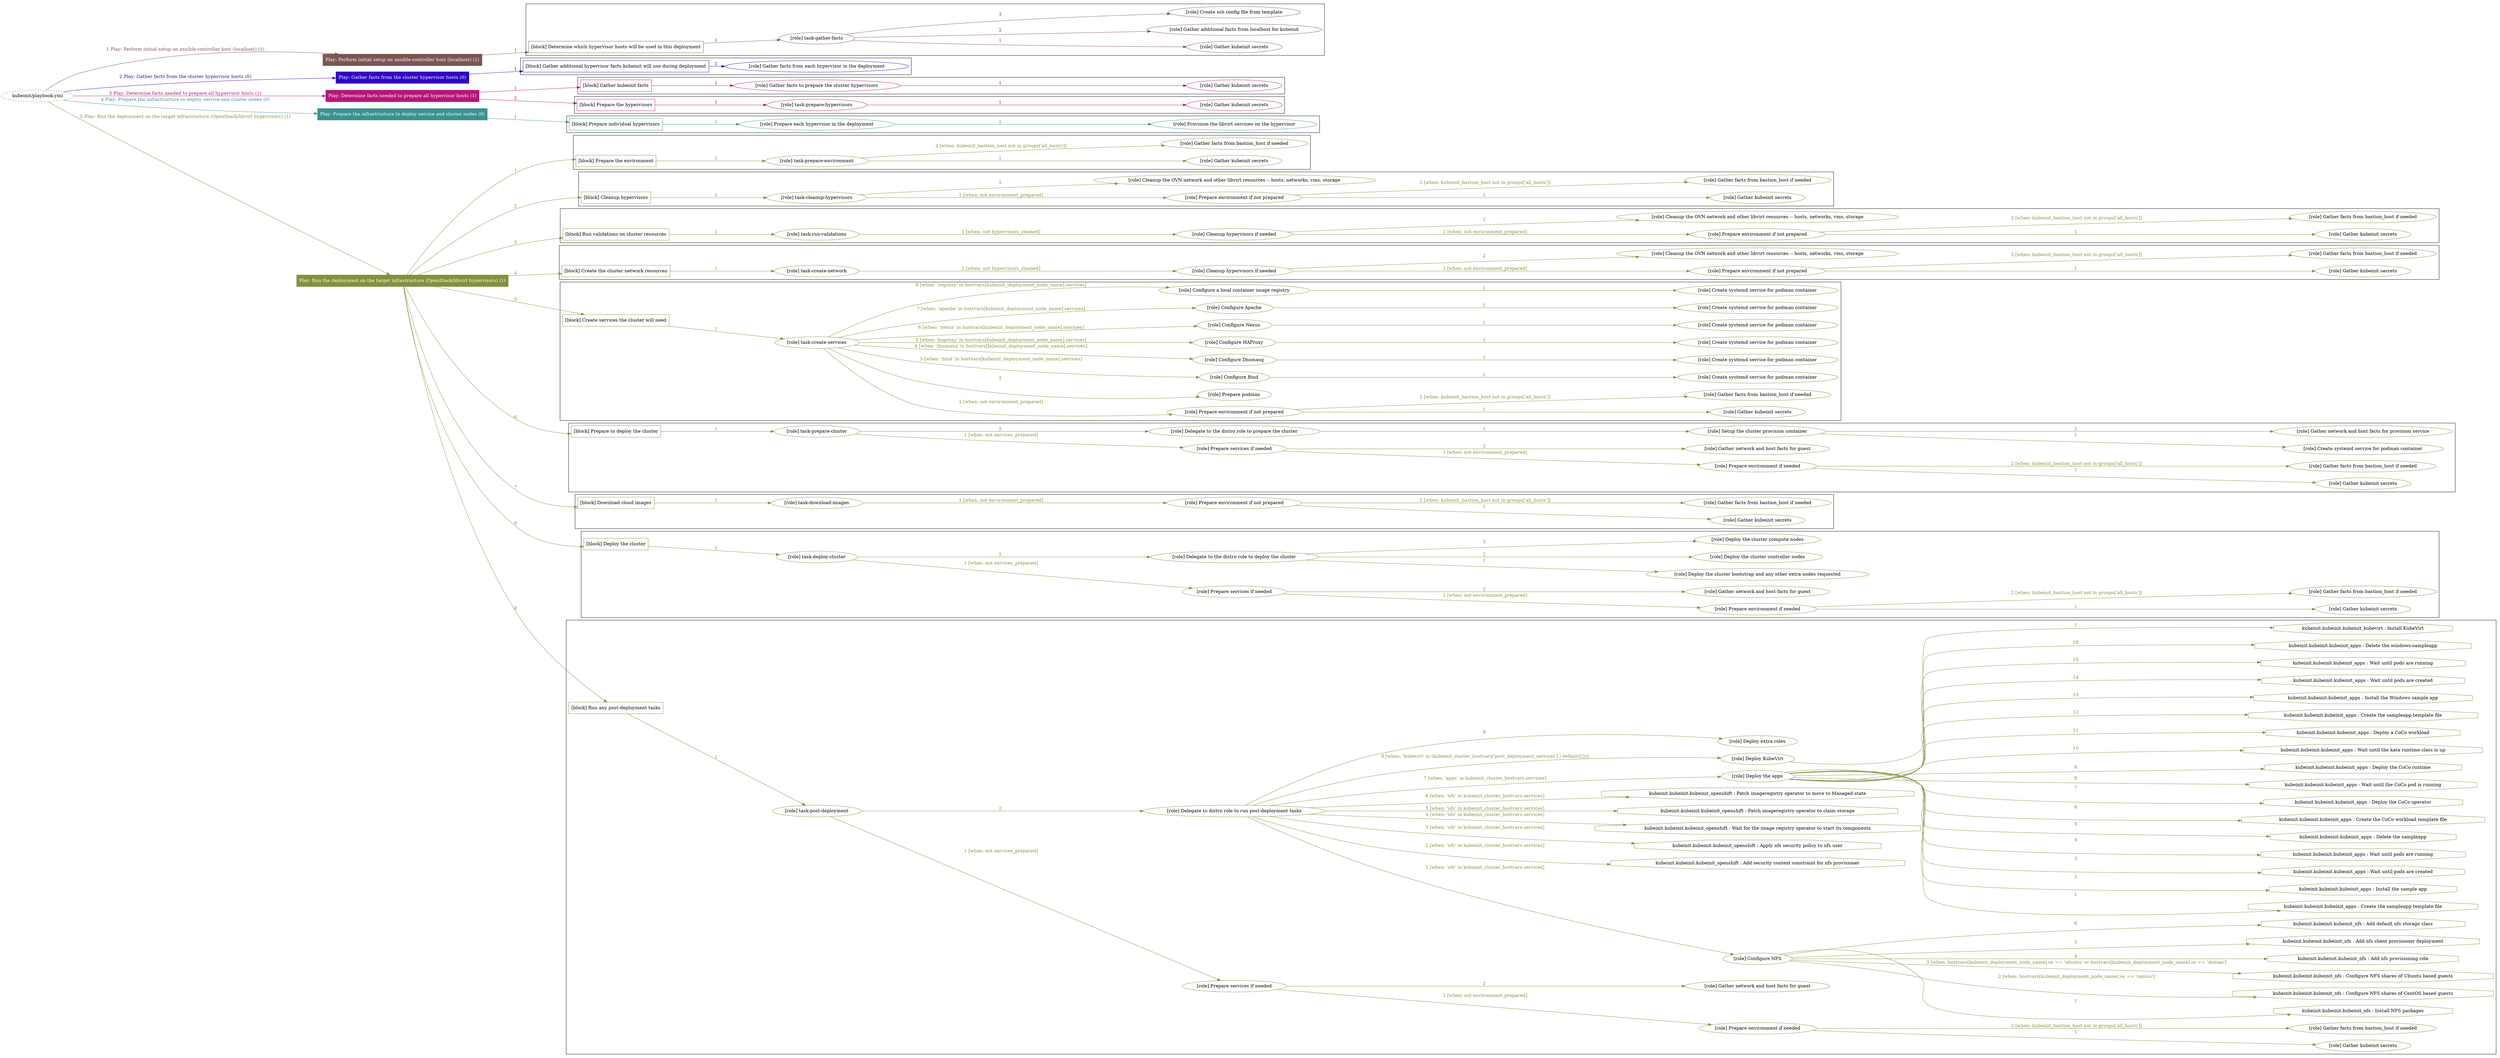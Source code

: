 digraph {
	graph [concentrate=true ordering=in rankdir=LR ratio=fill]
	edge [esep=5 sep=10]
	"kubeinit/playbook.yml" [URL="/home/runner/work/kubeinit/kubeinit/kubeinit/playbook.yml" id=playbook_ec4eb203 style=dotted]
	"kubeinit/playbook.yml" -> play_1bc6394c [label="1 Play: Perform initial setup on ansible-controller host (localhost) (1)" color="#7b5651" fontcolor="#7b5651" id=edge_play_1bc6394c labeltooltip="1 Play: Perform initial setup on ansible-controller host (localhost) (1)" tooltip="1 Play: Perform initial setup on ansible-controller host (localhost) (1)"]
	subgraph "Play: Perform initial setup on ansible-controller host (localhost) (1)" {
		play_1bc6394c [label="Play: Perform initial setup on ansible-controller host (localhost) (1)" URL="/home/runner/work/kubeinit/kubeinit/kubeinit/playbook.yml" color="#7b5651" fontcolor="#ffffff" id=play_1bc6394c shape=box style=filled tooltip=localhost]
		play_1bc6394c -> block_52006116 [label=1 color="#7b5651" fontcolor="#7b5651" id=edge_block_52006116 labeltooltip=1 tooltip=1]
		subgraph cluster_block_52006116 {
			block_52006116 [label="[block] Determine which hypervisor hosts will be used in this deployment" URL="/home/runner/work/kubeinit/kubeinit/kubeinit/playbook.yml" color="#7b5651" id=block_52006116 labeltooltip="Determine which hypervisor hosts will be used in this deployment" shape=box tooltip="Determine which hypervisor hosts will be used in this deployment"]
			block_52006116 -> role_e47ecc36 [label="1 " color="#7b5651" fontcolor="#7b5651" id=edge_role_e47ecc36 labeltooltip="1 " tooltip="1 "]
			subgraph "task-gather-facts" {
				role_e47ecc36 [label="[role] task-gather-facts" URL="/home/runner/work/kubeinit/kubeinit/kubeinit/playbook.yml" color="#7b5651" id=role_e47ecc36 tooltip="task-gather-facts"]
				role_e47ecc36 -> role_618aca6c [label="1 " color="#7b5651" fontcolor="#7b5651" id=edge_role_618aca6c labeltooltip="1 " tooltip="1 "]
				subgraph "Gather kubeinit secrets" {
					role_618aca6c [label="[role] Gather kubeinit secrets" URL="/home/runner/.ansible/collections/ansible_collections/kubeinit/kubeinit/roles/kubeinit_prepare/tasks/build_hypervisors_group.yml" color="#7b5651" id=role_618aca6c tooltip="Gather kubeinit secrets"]
				}
				role_e47ecc36 -> role_611fb1e9 [label="2 " color="#7b5651" fontcolor="#7b5651" id=edge_role_611fb1e9 labeltooltip="2 " tooltip="2 "]
				subgraph "Gather additional facts from localhost for kubeinit" {
					role_611fb1e9 [label="[role] Gather additional facts from localhost for kubeinit" URL="/home/runner/.ansible/collections/ansible_collections/kubeinit/kubeinit/roles/kubeinit_prepare/tasks/build_hypervisors_group.yml" color="#7b5651" id=role_611fb1e9 tooltip="Gather additional facts from localhost for kubeinit"]
				}
				role_e47ecc36 -> role_02fbbf5a [label="3 " color="#7b5651" fontcolor="#7b5651" id=edge_role_02fbbf5a labeltooltip="3 " tooltip="3 "]
				subgraph "Create ssh config file from template" {
					role_02fbbf5a [label="[role] Create ssh config file from template" URL="/home/runner/.ansible/collections/ansible_collections/kubeinit/kubeinit/roles/kubeinit_prepare/tasks/build_hypervisors_group.yml" color="#7b5651" id=role_02fbbf5a tooltip="Create ssh config file from template"]
				}
			}
		}
	}
	"kubeinit/playbook.yml" -> play_5ebb6fff [label="2 Play: Gather facts from the cluster hypervisor hosts (0)" color="#2f06c6" fontcolor="#2f06c6" id=edge_play_5ebb6fff labeltooltip="2 Play: Gather facts from the cluster hypervisor hosts (0)" tooltip="2 Play: Gather facts from the cluster hypervisor hosts (0)"]
	subgraph "Play: Gather facts from the cluster hypervisor hosts (0)" {
		play_5ebb6fff [label="Play: Gather facts from the cluster hypervisor hosts (0)" URL="/home/runner/work/kubeinit/kubeinit/kubeinit/playbook.yml" color="#2f06c6" fontcolor="#ffffff" id=play_5ebb6fff shape=box style=filled tooltip="Play: Gather facts from the cluster hypervisor hosts (0)"]
		play_5ebb6fff -> block_c50cd1d3 [label=1 color="#2f06c6" fontcolor="#2f06c6" id=edge_block_c50cd1d3 labeltooltip=1 tooltip=1]
		subgraph cluster_block_c50cd1d3 {
			block_c50cd1d3 [label="[block] Gather additional hypervisor facts kubeinit will use during deployment" URL="/home/runner/work/kubeinit/kubeinit/kubeinit/playbook.yml" color="#2f06c6" id=block_c50cd1d3 labeltooltip="Gather additional hypervisor facts kubeinit will use during deployment" shape=box tooltip="Gather additional hypervisor facts kubeinit will use during deployment"]
			block_c50cd1d3 -> role_65a73275 [label="1 " color="#2f06c6" fontcolor="#2f06c6" id=edge_role_65a73275 labeltooltip="1 " tooltip="1 "]
			subgraph "Gather facts from each hypervisor in the deployment" {
				role_65a73275 [label="[role] Gather facts from each hypervisor in the deployment" URL="/home/runner/work/kubeinit/kubeinit/kubeinit/playbook.yml" color="#2f06c6" id=role_65a73275 tooltip="Gather facts from each hypervisor in the deployment"]
			}
		}
	}
	"kubeinit/playbook.yml" -> play_d706c421 [label="3 Play: Determine facts needed to prepare all hypervisor hosts (1)" color="#b81478" fontcolor="#b81478" id=edge_play_d706c421 labeltooltip="3 Play: Determine facts needed to prepare all hypervisor hosts (1)" tooltip="3 Play: Determine facts needed to prepare all hypervisor hosts (1)"]
	subgraph "Play: Determine facts needed to prepare all hypervisor hosts (1)" {
		play_d706c421 [label="Play: Determine facts needed to prepare all hypervisor hosts (1)" URL="/home/runner/work/kubeinit/kubeinit/kubeinit/playbook.yml" color="#b81478" fontcolor="#ffffff" id=play_d706c421 shape=box style=filled tooltip=localhost]
		play_d706c421 -> block_3269514d [label=1 color="#b81478" fontcolor="#b81478" id=edge_block_3269514d labeltooltip=1 tooltip=1]
		subgraph cluster_block_3269514d {
			block_3269514d [label="[block] Gather kubeinit facts" URL="/home/runner/work/kubeinit/kubeinit/kubeinit/playbook.yml" color="#b81478" id=block_3269514d labeltooltip="Gather kubeinit facts" shape=box tooltip="Gather kubeinit facts"]
			block_3269514d -> role_e7cb13ef [label="1 " color="#b81478" fontcolor="#b81478" id=edge_role_e7cb13ef labeltooltip="1 " tooltip="1 "]
			subgraph "Gather facts to prepare the cluster hypervisors" {
				role_e7cb13ef [label="[role] Gather facts to prepare the cluster hypervisors" URL="/home/runner/work/kubeinit/kubeinit/kubeinit/playbook.yml" color="#b81478" id=role_e7cb13ef tooltip="Gather facts to prepare the cluster hypervisors"]
				role_e7cb13ef -> role_64235905 [label="1 " color="#b81478" fontcolor="#b81478" id=edge_role_64235905 labeltooltip="1 " tooltip="1 "]
				subgraph "Gather kubeinit secrets" {
					role_64235905 [label="[role] Gather kubeinit secrets" URL="/home/runner/.ansible/collections/ansible_collections/kubeinit/kubeinit/roles/kubeinit_prepare/tasks/gather_kubeinit_facts.yml" color="#b81478" id=role_64235905 tooltip="Gather kubeinit secrets"]
				}
			}
		}
		play_d706c421 -> block_37767cc3 [label=2 color="#b81478" fontcolor="#b81478" id=edge_block_37767cc3 labeltooltip=2 tooltip=2]
		subgraph cluster_block_37767cc3 {
			block_37767cc3 [label="[block] Prepare the hypervisors" URL="/home/runner/work/kubeinit/kubeinit/kubeinit/playbook.yml" color="#b81478" id=block_37767cc3 labeltooltip="Prepare the hypervisors" shape=box tooltip="Prepare the hypervisors"]
			block_37767cc3 -> role_d984daa5 [label="1 " color="#b81478" fontcolor="#b81478" id=edge_role_d984daa5 labeltooltip="1 " tooltip="1 "]
			subgraph "task-prepare-hypervisors" {
				role_d984daa5 [label="[role] task-prepare-hypervisors" URL="/home/runner/work/kubeinit/kubeinit/kubeinit/playbook.yml" color="#b81478" id=role_d984daa5 tooltip="task-prepare-hypervisors"]
				role_d984daa5 -> role_0c9e0409 [label="1 " color="#b81478" fontcolor="#b81478" id=edge_role_0c9e0409 labeltooltip="1 " tooltip="1 "]
				subgraph "Gather kubeinit secrets" {
					role_0c9e0409 [label="[role] Gather kubeinit secrets" URL="/home/runner/.ansible/collections/ansible_collections/kubeinit/kubeinit/roles/kubeinit_prepare/tasks/gather_kubeinit_facts.yml" color="#b81478" id=role_0c9e0409 tooltip="Gather kubeinit secrets"]
				}
			}
		}
	}
	"kubeinit/playbook.yml" -> play_87411f0a [label="4 Play: Prepare the infrastructure to deploy service and cluster nodes (0)" color="#3a928c" fontcolor="#3a928c" id=edge_play_87411f0a labeltooltip="4 Play: Prepare the infrastructure to deploy service and cluster nodes (0)" tooltip="4 Play: Prepare the infrastructure to deploy service and cluster nodes (0)"]
	subgraph "Play: Prepare the infrastructure to deploy service and cluster nodes (0)" {
		play_87411f0a [label="Play: Prepare the infrastructure to deploy service and cluster nodes (0)" URL="/home/runner/work/kubeinit/kubeinit/kubeinit/playbook.yml" color="#3a928c" fontcolor="#ffffff" id=play_87411f0a shape=box style=filled tooltip="Play: Prepare the infrastructure to deploy service and cluster nodes (0)"]
		play_87411f0a -> block_1125b5fa [label=1 color="#3a928c" fontcolor="#3a928c" id=edge_block_1125b5fa labeltooltip=1 tooltip=1]
		subgraph cluster_block_1125b5fa {
			block_1125b5fa [label="[block] Prepare individual hypervisors" URL="/home/runner/work/kubeinit/kubeinit/kubeinit/playbook.yml" color="#3a928c" id=block_1125b5fa labeltooltip="Prepare individual hypervisors" shape=box tooltip="Prepare individual hypervisors"]
			block_1125b5fa -> role_282ee9d7 [label="1 " color="#3a928c" fontcolor="#3a928c" id=edge_role_282ee9d7 labeltooltip="1 " tooltip="1 "]
			subgraph "Prepare each hypervisor in the deployment" {
				role_282ee9d7 [label="[role] Prepare each hypervisor in the deployment" URL="/home/runner/work/kubeinit/kubeinit/kubeinit/playbook.yml" color="#3a928c" id=role_282ee9d7 tooltip="Prepare each hypervisor in the deployment"]
				role_282ee9d7 -> role_f3a48d29 [label="1 " color="#3a928c" fontcolor="#3a928c" id=edge_role_f3a48d29 labeltooltip="1 " tooltip="1 "]
				subgraph "Provision the libvirt services on the hypervisor" {
					role_f3a48d29 [label="[role] Provision the libvirt services on the hypervisor" URL="/home/runner/.ansible/collections/ansible_collections/kubeinit/kubeinit/roles/kubeinit_prepare/tasks/prepare_hypervisor.yml" color="#3a928c" id=role_f3a48d29 tooltip="Provision the libvirt services on the hypervisor"]
				}
			}
		}
	}
	"kubeinit/playbook.yml" -> play_d13c4f25 [label="5 Play: Run the deployment on the target infrastructure (OpenStack/libvirt hypervisors) (1)" color="#81923a" fontcolor="#81923a" id=edge_play_d13c4f25 labeltooltip="5 Play: Run the deployment on the target infrastructure (OpenStack/libvirt hypervisors) (1)" tooltip="5 Play: Run the deployment on the target infrastructure (OpenStack/libvirt hypervisors) (1)"]
	subgraph "Play: Run the deployment on the target infrastructure (OpenStack/libvirt hypervisors) (1)" {
		play_d13c4f25 [label="Play: Run the deployment on the target infrastructure (OpenStack/libvirt hypervisors) (1)" URL="/home/runner/work/kubeinit/kubeinit/kubeinit/playbook.yml" color="#81923a" fontcolor="#ffffff" id=play_d13c4f25 shape=box style=filled tooltip=localhost]
		play_d13c4f25 -> block_bb9ef19b [label=1 color="#81923a" fontcolor="#81923a" id=edge_block_bb9ef19b labeltooltip=1 tooltip=1]
		subgraph cluster_block_bb9ef19b {
			block_bb9ef19b [label="[block] Prepare the environment" URL="/home/runner/work/kubeinit/kubeinit/kubeinit/playbook.yml" color="#81923a" id=block_bb9ef19b labeltooltip="Prepare the environment" shape=box tooltip="Prepare the environment"]
			block_bb9ef19b -> role_9be860cf [label="1 " color="#81923a" fontcolor="#81923a" id=edge_role_9be860cf labeltooltip="1 " tooltip="1 "]
			subgraph "task-prepare-environment" {
				role_9be860cf [label="[role] task-prepare-environment" URL="/home/runner/work/kubeinit/kubeinit/kubeinit/playbook.yml" color="#81923a" id=role_9be860cf tooltip="task-prepare-environment"]
				role_9be860cf -> role_2258d1e8 [label="1 " color="#81923a" fontcolor="#81923a" id=edge_role_2258d1e8 labeltooltip="1 " tooltip="1 "]
				subgraph "Gather kubeinit secrets" {
					role_2258d1e8 [label="[role] Gather kubeinit secrets" URL="/home/runner/.ansible/collections/ansible_collections/kubeinit/kubeinit/roles/kubeinit_prepare/tasks/gather_kubeinit_facts.yml" color="#81923a" id=role_2258d1e8 tooltip="Gather kubeinit secrets"]
				}
				role_9be860cf -> role_c0524bf4 [label="2 [when: kubeinit_bastion_host not in groups['all_hosts']]" color="#81923a" fontcolor="#81923a" id=edge_role_c0524bf4 labeltooltip="2 [when: kubeinit_bastion_host not in groups['all_hosts']]" tooltip="2 [when: kubeinit_bastion_host not in groups['all_hosts']]"]
				subgraph "Gather facts from bastion_host if needed" {
					role_c0524bf4 [label="[role] Gather facts from bastion_host if needed" URL="/home/runner/.ansible/collections/ansible_collections/kubeinit/kubeinit/roles/kubeinit_prepare/tasks/main.yml" color="#81923a" id=role_c0524bf4 tooltip="Gather facts from bastion_host if needed"]
				}
			}
		}
		play_d13c4f25 -> block_6c191532 [label=2 color="#81923a" fontcolor="#81923a" id=edge_block_6c191532 labeltooltip=2 tooltip=2]
		subgraph cluster_block_6c191532 {
			block_6c191532 [label="[block] Cleanup hypervisors" URL="/home/runner/work/kubeinit/kubeinit/kubeinit/playbook.yml" color="#81923a" id=block_6c191532 labeltooltip="Cleanup hypervisors" shape=box tooltip="Cleanup hypervisors"]
			block_6c191532 -> role_710c901c [label="1 " color="#81923a" fontcolor="#81923a" id=edge_role_710c901c labeltooltip="1 " tooltip="1 "]
			subgraph "task-cleanup-hypervisors" {
				role_710c901c [label="[role] task-cleanup-hypervisors" URL="/home/runner/work/kubeinit/kubeinit/kubeinit/playbook.yml" color="#81923a" id=role_710c901c tooltip="task-cleanup-hypervisors"]
				role_710c901c -> role_433bb1e1 [label="1 [when: not environment_prepared]" color="#81923a" fontcolor="#81923a" id=edge_role_433bb1e1 labeltooltip="1 [when: not environment_prepared]" tooltip="1 [when: not environment_prepared]"]
				subgraph "Prepare environment if not prepared" {
					role_433bb1e1 [label="[role] Prepare environment if not prepared" URL="/home/runner/.ansible/collections/ansible_collections/kubeinit/kubeinit/roles/kubeinit_libvirt/tasks/cleanup_hypervisors.yml" color="#81923a" id=role_433bb1e1 tooltip="Prepare environment if not prepared"]
					role_433bb1e1 -> role_d6aa5a79 [label="1 " color="#81923a" fontcolor="#81923a" id=edge_role_d6aa5a79 labeltooltip="1 " tooltip="1 "]
					subgraph "Gather kubeinit secrets" {
						role_d6aa5a79 [label="[role] Gather kubeinit secrets" URL="/home/runner/.ansible/collections/ansible_collections/kubeinit/kubeinit/roles/kubeinit_prepare/tasks/gather_kubeinit_facts.yml" color="#81923a" id=role_d6aa5a79 tooltip="Gather kubeinit secrets"]
					}
					role_433bb1e1 -> role_a32ca26d [label="2 [when: kubeinit_bastion_host not in groups['all_hosts']]" color="#81923a" fontcolor="#81923a" id=edge_role_a32ca26d labeltooltip="2 [when: kubeinit_bastion_host not in groups['all_hosts']]" tooltip="2 [when: kubeinit_bastion_host not in groups['all_hosts']]"]
					subgraph "Gather facts from bastion_host if needed" {
						role_a32ca26d [label="[role] Gather facts from bastion_host if needed" URL="/home/runner/.ansible/collections/ansible_collections/kubeinit/kubeinit/roles/kubeinit_prepare/tasks/main.yml" color="#81923a" id=role_a32ca26d tooltip="Gather facts from bastion_host if needed"]
					}
				}
				role_710c901c -> role_1c9658c2 [label="2 " color="#81923a" fontcolor="#81923a" id=edge_role_1c9658c2 labeltooltip="2 " tooltip="2 "]
				subgraph "Cleanup the OVN network and other libvirt resources -- hosts, networks, vms, storage" {
					role_1c9658c2 [label="[role] Cleanup the OVN network and other libvirt resources -- hosts, networks, vms, storage" URL="/home/runner/.ansible/collections/ansible_collections/kubeinit/kubeinit/roles/kubeinit_libvirt/tasks/cleanup_hypervisors.yml" color="#81923a" id=role_1c9658c2 tooltip="Cleanup the OVN network and other libvirt resources -- hosts, networks, vms, storage"]
				}
			}
		}
		play_d13c4f25 -> block_40091e1a [label=3 color="#81923a" fontcolor="#81923a" id=edge_block_40091e1a labeltooltip=3 tooltip=3]
		subgraph cluster_block_40091e1a {
			block_40091e1a [label="[block] Run validations on cluster resources" URL="/home/runner/work/kubeinit/kubeinit/kubeinit/playbook.yml" color="#81923a" id=block_40091e1a labeltooltip="Run validations on cluster resources" shape=box tooltip="Run validations on cluster resources"]
			block_40091e1a -> role_02b3f89c [label="1 " color="#81923a" fontcolor="#81923a" id=edge_role_02b3f89c labeltooltip="1 " tooltip="1 "]
			subgraph "task-run-validations" {
				role_02b3f89c [label="[role] task-run-validations" URL="/home/runner/work/kubeinit/kubeinit/kubeinit/playbook.yml" color="#81923a" id=role_02b3f89c tooltip="task-run-validations"]
				role_02b3f89c -> role_87bd224e [label="1 [when: not hypervisors_cleaned]" color="#81923a" fontcolor="#81923a" id=edge_role_87bd224e labeltooltip="1 [when: not hypervisors_cleaned]" tooltip="1 [when: not hypervisors_cleaned]"]
				subgraph "Cleanup hypervisors if needed" {
					role_87bd224e [label="[role] Cleanup hypervisors if needed" URL="/home/runner/.ansible/collections/ansible_collections/kubeinit/kubeinit/roles/kubeinit_validations/tasks/main.yml" color="#81923a" id=role_87bd224e tooltip="Cleanup hypervisors if needed"]
					role_87bd224e -> role_441a2d75 [label="1 [when: not environment_prepared]" color="#81923a" fontcolor="#81923a" id=edge_role_441a2d75 labeltooltip="1 [when: not environment_prepared]" tooltip="1 [when: not environment_prepared]"]
					subgraph "Prepare environment if not prepared" {
						role_441a2d75 [label="[role] Prepare environment if not prepared" URL="/home/runner/.ansible/collections/ansible_collections/kubeinit/kubeinit/roles/kubeinit_libvirt/tasks/cleanup_hypervisors.yml" color="#81923a" id=role_441a2d75 tooltip="Prepare environment if not prepared"]
						role_441a2d75 -> role_e38cc2b4 [label="1 " color="#81923a" fontcolor="#81923a" id=edge_role_e38cc2b4 labeltooltip="1 " tooltip="1 "]
						subgraph "Gather kubeinit secrets" {
							role_e38cc2b4 [label="[role] Gather kubeinit secrets" URL="/home/runner/.ansible/collections/ansible_collections/kubeinit/kubeinit/roles/kubeinit_prepare/tasks/gather_kubeinit_facts.yml" color="#81923a" id=role_e38cc2b4 tooltip="Gather kubeinit secrets"]
						}
						role_441a2d75 -> role_041fe6f9 [label="2 [when: kubeinit_bastion_host not in groups['all_hosts']]" color="#81923a" fontcolor="#81923a" id=edge_role_041fe6f9 labeltooltip="2 [when: kubeinit_bastion_host not in groups['all_hosts']]" tooltip="2 [when: kubeinit_bastion_host not in groups['all_hosts']]"]
						subgraph "Gather facts from bastion_host if needed" {
							role_041fe6f9 [label="[role] Gather facts from bastion_host if needed" URL="/home/runner/.ansible/collections/ansible_collections/kubeinit/kubeinit/roles/kubeinit_prepare/tasks/main.yml" color="#81923a" id=role_041fe6f9 tooltip="Gather facts from bastion_host if needed"]
						}
					}
					role_87bd224e -> role_c18bf37e [label="2 " color="#81923a" fontcolor="#81923a" id=edge_role_c18bf37e labeltooltip="2 " tooltip="2 "]
					subgraph "Cleanup the OVN network and other libvirt resources -- hosts, networks, vms, storage" {
						role_c18bf37e [label="[role] Cleanup the OVN network and other libvirt resources -- hosts, networks, vms, storage" URL="/home/runner/.ansible/collections/ansible_collections/kubeinit/kubeinit/roles/kubeinit_libvirt/tasks/cleanup_hypervisors.yml" color="#81923a" id=role_c18bf37e tooltip="Cleanup the OVN network and other libvirt resources -- hosts, networks, vms, storage"]
					}
				}
			}
		}
		play_d13c4f25 -> block_01b11a4b [label=4 color="#81923a" fontcolor="#81923a" id=edge_block_01b11a4b labeltooltip=4 tooltip=4]
		subgraph cluster_block_01b11a4b {
			block_01b11a4b [label="[block] Create the cluster network resources" URL="/home/runner/work/kubeinit/kubeinit/kubeinit/playbook.yml" color="#81923a" id=block_01b11a4b labeltooltip="Create the cluster network resources" shape=box tooltip="Create the cluster network resources"]
			block_01b11a4b -> role_a2fe0fcf [label="1 " color="#81923a" fontcolor="#81923a" id=edge_role_a2fe0fcf labeltooltip="1 " tooltip="1 "]
			subgraph "task-create-network" {
				role_a2fe0fcf [label="[role] task-create-network" URL="/home/runner/work/kubeinit/kubeinit/kubeinit/playbook.yml" color="#81923a" id=role_a2fe0fcf tooltip="task-create-network"]
				role_a2fe0fcf -> role_4a1d6a98 [label="1 [when: not hypervisors_cleaned]" color="#81923a" fontcolor="#81923a" id=edge_role_4a1d6a98 labeltooltip="1 [when: not hypervisors_cleaned]" tooltip="1 [when: not hypervisors_cleaned]"]
				subgraph "Cleanup hypervisors if needed" {
					role_4a1d6a98 [label="[role] Cleanup hypervisors if needed" URL="/home/runner/.ansible/collections/ansible_collections/kubeinit/kubeinit/roles/kubeinit_libvirt/tasks/create_network.yml" color="#81923a" id=role_4a1d6a98 tooltip="Cleanup hypervisors if needed"]
					role_4a1d6a98 -> role_1f68fb7a [label="1 [when: not environment_prepared]" color="#81923a" fontcolor="#81923a" id=edge_role_1f68fb7a labeltooltip="1 [when: not environment_prepared]" tooltip="1 [when: not environment_prepared]"]
					subgraph "Prepare environment if not prepared" {
						role_1f68fb7a [label="[role] Prepare environment if not prepared" URL="/home/runner/.ansible/collections/ansible_collections/kubeinit/kubeinit/roles/kubeinit_libvirt/tasks/cleanup_hypervisors.yml" color="#81923a" id=role_1f68fb7a tooltip="Prepare environment if not prepared"]
						role_1f68fb7a -> role_70f42da4 [label="1 " color="#81923a" fontcolor="#81923a" id=edge_role_70f42da4 labeltooltip="1 " tooltip="1 "]
						subgraph "Gather kubeinit secrets" {
							role_70f42da4 [label="[role] Gather kubeinit secrets" URL="/home/runner/.ansible/collections/ansible_collections/kubeinit/kubeinit/roles/kubeinit_prepare/tasks/gather_kubeinit_facts.yml" color="#81923a" id=role_70f42da4 tooltip="Gather kubeinit secrets"]
						}
						role_1f68fb7a -> role_e2cd32b1 [label="2 [when: kubeinit_bastion_host not in groups['all_hosts']]" color="#81923a" fontcolor="#81923a" id=edge_role_e2cd32b1 labeltooltip="2 [when: kubeinit_bastion_host not in groups['all_hosts']]" tooltip="2 [when: kubeinit_bastion_host not in groups['all_hosts']]"]
						subgraph "Gather facts from bastion_host if needed" {
							role_e2cd32b1 [label="[role] Gather facts from bastion_host if needed" URL="/home/runner/.ansible/collections/ansible_collections/kubeinit/kubeinit/roles/kubeinit_prepare/tasks/main.yml" color="#81923a" id=role_e2cd32b1 tooltip="Gather facts from bastion_host if needed"]
						}
					}
					role_4a1d6a98 -> role_c65153a1 [label="2 " color="#81923a" fontcolor="#81923a" id=edge_role_c65153a1 labeltooltip="2 " tooltip="2 "]
					subgraph "Cleanup the OVN network and other libvirt resources -- hosts, networks, vms, storage" {
						role_c65153a1 [label="[role] Cleanup the OVN network and other libvirt resources -- hosts, networks, vms, storage" URL="/home/runner/.ansible/collections/ansible_collections/kubeinit/kubeinit/roles/kubeinit_libvirt/tasks/cleanup_hypervisors.yml" color="#81923a" id=role_c65153a1 tooltip="Cleanup the OVN network and other libvirt resources -- hosts, networks, vms, storage"]
					}
				}
			}
		}
		play_d13c4f25 -> block_439a8674 [label=5 color="#81923a" fontcolor="#81923a" id=edge_block_439a8674 labeltooltip=5 tooltip=5]
		subgraph cluster_block_439a8674 {
			block_439a8674 [label="[block] Create services the cluster will need" URL="/home/runner/work/kubeinit/kubeinit/kubeinit/playbook.yml" color="#81923a" id=block_439a8674 labeltooltip="Create services the cluster will need" shape=box tooltip="Create services the cluster will need"]
			block_439a8674 -> role_35f5a12a [label="1 " color="#81923a" fontcolor="#81923a" id=edge_role_35f5a12a labeltooltip="1 " tooltip="1 "]
			subgraph "task-create-services" {
				role_35f5a12a [label="[role] task-create-services" URL="/home/runner/work/kubeinit/kubeinit/kubeinit/playbook.yml" color="#81923a" id=role_35f5a12a tooltip="task-create-services"]
				role_35f5a12a -> role_883665af [label="1 [when: not environment_prepared]" color="#81923a" fontcolor="#81923a" id=edge_role_883665af labeltooltip="1 [when: not environment_prepared]" tooltip="1 [when: not environment_prepared]"]
				subgraph "Prepare environment if not prepared" {
					role_883665af [label="[role] Prepare environment if not prepared" URL="/home/runner/.ansible/collections/ansible_collections/kubeinit/kubeinit/roles/kubeinit_services/tasks/main.yml" color="#81923a" id=role_883665af tooltip="Prepare environment if not prepared"]
					role_883665af -> role_9d52b368 [label="1 " color="#81923a" fontcolor="#81923a" id=edge_role_9d52b368 labeltooltip="1 " tooltip="1 "]
					subgraph "Gather kubeinit secrets" {
						role_9d52b368 [label="[role] Gather kubeinit secrets" URL="/home/runner/.ansible/collections/ansible_collections/kubeinit/kubeinit/roles/kubeinit_prepare/tasks/gather_kubeinit_facts.yml" color="#81923a" id=role_9d52b368 tooltip="Gather kubeinit secrets"]
					}
					role_883665af -> role_b77c3ed0 [label="2 [when: kubeinit_bastion_host not in groups['all_hosts']]" color="#81923a" fontcolor="#81923a" id=edge_role_b77c3ed0 labeltooltip="2 [when: kubeinit_bastion_host not in groups['all_hosts']]" tooltip="2 [when: kubeinit_bastion_host not in groups['all_hosts']]"]
					subgraph "Gather facts from bastion_host if needed" {
						role_b77c3ed0 [label="[role] Gather facts from bastion_host if needed" URL="/home/runner/.ansible/collections/ansible_collections/kubeinit/kubeinit/roles/kubeinit_prepare/tasks/main.yml" color="#81923a" id=role_b77c3ed0 tooltip="Gather facts from bastion_host if needed"]
					}
				}
				role_35f5a12a -> role_14c4354a [label="2 " color="#81923a" fontcolor="#81923a" id=edge_role_14c4354a labeltooltip="2 " tooltip="2 "]
				subgraph "Prepare podman" {
					role_14c4354a [label="[role] Prepare podman" URL="/home/runner/.ansible/collections/ansible_collections/kubeinit/kubeinit/roles/kubeinit_services/tasks/00_create_service_pod.yml" color="#81923a" id=role_14c4354a tooltip="Prepare podman"]
				}
				role_35f5a12a -> role_67b39682 [label="3 [when: 'bind' in hostvars[kubeinit_deployment_node_name].services]" color="#81923a" fontcolor="#81923a" id=edge_role_67b39682 labeltooltip="3 [when: 'bind' in hostvars[kubeinit_deployment_node_name].services]" tooltip="3 [when: 'bind' in hostvars[kubeinit_deployment_node_name].services]"]
				subgraph "Configure Bind" {
					role_67b39682 [label="[role] Configure Bind" URL="/home/runner/.ansible/collections/ansible_collections/kubeinit/kubeinit/roles/kubeinit_services/tasks/start_services_containers.yml" color="#81923a" id=role_67b39682 tooltip="Configure Bind"]
					role_67b39682 -> role_42fb500e [label="1 " color="#81923a" fontcolor="#81923a" id=edge_role_42fb500e labeltooltip="1 " tooltip="1 "]
					subgraph "Create systemd service for podman container" {
						role_42fb500e [label="[role] Create systemd service for podman container" URL="/home/runner/.ansible/collections/ansible_collections/kubeinit/kubeinit/roles/kubeinit_bind/tasks/main.yml" color="#81923a" id=role_42fb500e tooltip="Create systemd service for podman container"]
					}
				}
				role_35f5a12a -> role_a4cbfea9 [label="4 [when: 'dnsmasq' in hostvars[kubeinit_deployment_node_name].services]" color="#81923a" fontcolor="#81923a" id=edge_role_a4cbfea9 labeltooltip="4 [when: 'dnsmasq' in hostvars[kubeinit_deployment_node_name].services]" tooltip="4 [when: 'dnsmasq' in hostvars[kubeinit_deployment_node_name].services]"]
				subgraph "Configure Dnsmasq" {
					role_a4cbfea9 [label="[role] Configure Dnsmasq" URL="/home/runner/.ansible/collections/ansible_collections/kubeinit/kubeinit/roles/kubeinit_services/tasks/start_services_containers.yml" color="#81923a" id=role_a4cbfea9 tooltip="Configure Dnsmasq"]
					role_a4cbfea9 -> role_5183d41b [label="1 " color="#81923a" fontcolor="#81923a" id=edge_role_5183d41b labeltooltip="1 " tooltip="1 "]
					subgraph "Create systemd service for podman container" {
						role_5183d41b [label="[role] Create systemd service for podman container" URL="/home/runner/.ansible/collections/ansible_collections/kubeinit/kubeinit/roles/kubeinit_dnsmasq/tasks/main.yml" color="#81923a" id=role_5183d41b tooltip="Create systemd service for podman container"]
					}
				}
				role_35f5a12a -> role_77ab115f [label="5 [when: 'haproxy' in hostvars[kubeinit_deployment_node_name].services]" color="#81923a" fontcolor="#81923a" id=edge_role_77ab115f labeltooltip="5 [when: 'haproxy' in hostvars[kubeinit_deployment_node_name].services]" tooltip="5 [when: 'haproxy' in hostvars[kubeinit_deployment_node_name].services]"]
				subgraph "Configure HAProxy" {
					role_77ab115f [label="[role] Configure HAProxy" URL="/home/runner/.ansible/collections/ansible_collections/kubeinit/kubeinit/roles/kubeinit_services/tasks/start_services_containers.yml" color="#81923a" id=role_77ab115f tooltip="Configure HAProxy"]
					role_77ab115f -> role_92c435ff [label="1 " color="#81923a" fontcolor="#81923a" id=edge_role_92c435ff labeltooltip="1 " tooltip="1 "]
					subgraph "Create systemd service for podman container" {
						role_92c435ff [label="[role] Create systemd service for podman container" URL="/home/runner/.ansible/collections/ansible_collections/kubeinit/kubeinit/roles/kubeinit_haproxy/tasks/main.yml" color="#81923a" id=role_92c435ff tooltip="Create systemd service for podman container"]
					}
				}
				role_35f5a12a -> role_f3ca8359 [label="6 [when: 'nexus' in hostvars[kubeinit_deployment_node_name].services]" color="#81923a" fontcolor="#81923a" id=edge_role_f3ca8359 labeltooltip="6 [when: 'nexus' in hostvars[kubeinit_deployment_node_name].services]" tooltip="6 [when: 'nexus' in hostvars[kubeinit_deployment_node_name].services]"]
				subgraph "Configure Nexus" {
					role_f3ca8359 [label="[role] Configure Nexus" URL="/home/runner/.ansible/collections/ansible_collections/kubeinit/kubeinit/roles/kubeinit_services/tasks/start_services_containers.yml" color="#81923a" id=role_f3ca8359 tooltip="Configure Nexus"]
					role_f3ca8359 -> role_74708229 [label="1 " color="#81923a" fontcolor="#81923a" id=edge_role_74708229 labeltooltip="1 " tooltip="1 "]
					subgraph "Create systemd service for podman container" {
						role_74708229 [label="[role] Create systemd service for podman container" URL="/home/runner/.ansible/collections/ansible_collections/kubeinit/kubeinit/roles/kubeinit_nexus/tasks/main.yml" color="#81923a" id=role_74708229 tooltip="Create systemd service for podman container"]
					}
				}
				role_35f5a12a -> role_fb8501ae [label="7 [when: 'apache' in hostvars[kubeinit_deployment_node_name].services]" color="#81923a" fontcolor="#81923a" id=edge_role_fb8501ae labeltooltip="7 [when: 'apache' in hostvars[kubeinit_deployment_node_name].services]" tooltip="7 [when: 'apache' in hostvars[kubeinit_deployment_node_name].services]"]
				subgraph "Configure Apache" {
					role_fb8501ae [label="[role] Configure Apache" URL="/home/runner/.ansible/collections/ansible_collections/kubeinit/kubeinit/roles/kubeinit_services/tasks/start_services_containers.yml" color="#81923a" id=role_fb8501ae tooltip="Configure Apache"]
					role_fb8501ae -> role_d5e4b249 [label="1 " color="#81923a" fontcolor="#81923a" id=edge_role_d5e4b249 labeltooltip="1 " tooltip="1 "]
					subgraph "Create systemd service for podman container" {
						role_d5e4b249 [label="[role] Create systemd service for podman container" URL="/home/runner/.ansible/collections/ansible_collections/kubeinit/kubeinit/roles/kubeinit_apache/tasks/main.yml" color="#81923a" id=role_d5e4b249 tooltip="Create systemd service for podman container"]
					}
				}
				role_35f5a12a -> role_b6e8af14 [label="8 [when: 'registry' in hostvars[kubeinit_deployment_node_name].services]" color="#81923a" fontcolor="#81923a" id=edge_role_b6e8af14 labeltooltip="8 [when: 'registry' in hostvars[kubeinit_deployment_node_name].services]" tooltip="8 [when: 'registry' in hostvars[kubeinit_deployment_node_name].services]"]
				subgraph "Configure a local container image registry" {
					role_b6e8af14 [label="[role] Configure a local container image registry" URL="/home/runner/.ansible/collections/ansible_collections/kubeinit/kubeinit/roles/kubeinit_services/tasks/start_services_containers.yml" color="#81923a" id=role_b6e8af14 tooltip="Configure a local container image registry"]
					role_b6e8af14 -> role_70252b6c [label="1 " color="#81923a" fontcolor="#81923a" id=edge_role_70252b6c labeltooltip="1 " tooltip="1 "]
					subgraph "Create systemd service for podman container" {
						role_70252b6c [label="[role] Create systemd service for podman container" URL="/home/runner/.ansible/collections/ansible_collections/kubeinit/kubeinit/roles/kubeinit_registry/tasks/main.yml" color="#81923a" id=role_70252b6c tooltip="Create systemd service for podman container"]
					}
				}
			}
		}
		play_d13c4f25 -> block_4599117d [label=6 color="#81923a" fontcolor="#81923a" id=edge_block_4599117d labeltooltip=6 tooltip=6]
		subgraph cluster_block_4599117d {
			block_4599117d [label="[block] Prepare to deploy the cluster" URL="/home/runner/work/kubeinit/kubeinit/kubeinit/playbook.yml" color="#81923a" id=block_4599117d labeltooltip="Prepare to deploy the cluster" shape=box tooltip="Prepare to deploy the cluster"]
			block_4599117d -> role_b298b64c [label="1 " color="#81923a" fontcolor="#81923a" id=edge_role_b298b64c labeltooltip="1 " tooltip="1 "]
			subgraph "task-prepare-cluster" {
				role_b298b64c [label="[role] task-prepare-cluster" URL="/home/runner/work/kubeinit/kubeinit/kubeinit/playbook.yml" color="#81923a" id=role_b298b64c tooltip="task-prepare-cluster"]
				role_b298b64c -> role_bc96cb3b [label="1 [when: not services_prepared]" color="#81923a" fontcolor="#81923a" id=edge_role_bc96cb3b labeltooltip="1 [when: not services_prepared]" tooltip="1 [when: not services_prepared]"]
				subgraph "Prepare services if needed" {
					role_bc96cb3b [label="[role] Prepare services if needed" URL="/home/runner/.ansible/collections/ansible_collections/kubeinit/kubeinit/roles/kubeinit_prepare/tasks/prepare_cluster.yml" color="#81923a" id=role_bc96cb3b tooltip="Prepare services if needed"]
					role_bc96cb3b -> role_968f0bbf [label="1 [when: not environment_prepared]" color="#81923a" fontcolor="#81923a" id=edge_role_968f0bbf labeltooltip="1 [when: not environment_prepared]" tooltip="1 [when: not environment_prepared]"]
					subgraph "Prepare environment if needed" {
						role_968f0bbf [label="[role] Prepare environment if needed" URL="/home/runner/.ansible/collections/ansible_collections/kubeinit/kubeinit/roles/kubeinit_services/tasks/prepare_services.yml" color="#81923a" id=role_968f0bbf tooltip="Prepare environment if needed"]
						role_968f0bbf -> role_9562dcb6 [label="1 " color="#81923a" fontcolor="#81923a" id=edge_role_9562dcb6 labeltooltip="1 " tooltip="1 "]
						subgraph "Gather kubeinit secrets" {
							role_9562dcb6 [label="[role] Gather kubeinit secrets" URL="/home/runner/.ansible/collections/ansible_collections/kubeinit/kubeinit/roles/kubeinit_prepare/tasks/gather_kubeinit_facts.yml" color="#81923a" id=role_9562dcb6 tooltip="Gather kubeinit secrets"]
						}
						role_968f0bbf -> role_27c7a131 [label="2 [when: kubeinit_bastion_host not in groups['all_hosts']]" color="#81923a" fontcolor="#81923a" id=edge_role_27c7a131 labeltooltip="2 [when: kubeinit_bastion_host not in groups['all_hosts']]" tooltip="2 [when: kubeinit_bastion_host not in groups['all_hosts']]"]
						subgraph "Gather facts from bastion_host if needed" {
							role_27c7a131 [label="[role] Gather facts from bastion_host if needed" URL="/home/runner/.ansible/collections/ansible_collections/kubeinit/kubeinit/roles/kubeinit_prepare/tasks/main.yml" color="#81923a" id=role_27c7a131 tooltip="Gather facts from bastion_host if needed"]
						}
					}
					role_bc96cb3b -> role_e6ef8879 [label="2 " color="#81923a" fontcolor="#81923a" id=edge_role_e6ef8879 labeltooltip="2 " tooltip="2 "]
					subgraph "Gather network and host facts for guest" {
						role_e6ef8879 [label="[role] Gather network and host facts for guest" URL="/home/runner/.ansible/collections/ansible_collections/kubeinit/kubeinit/roles/kubeinit_services/tasks/prepare_services.yml" color="#81923a" id=role_e6ef8879 tooltip="Gather network and host facts for guest"]
					}
				}
				role_b298b64c -> role_bff98abd [label="2 " color="#81923a" fontcolor="#81923a" id=edge_role_bff98abd labeltooltip="2 " tooltip="2 "]
				subgraph "Delegate to the distro role to prepare the cluster" {
					role_bff98abd [label="[role] Delegate to the distro role to prepare the cluster" URL="/home/runner/.ansible/collections/ansible_collections/kubeinit/kubeinit/roles/kubeinit_prepare/tasks/prepare_cluster.yml" color="#81923a" id=role_bff98abd tooltip="Delegate to the distro role to prepare the cluster"]
					role_bff98abd -> role_ecad0c7c [label="1 " color="#81923a" fontcolor="#81923a" id=edge_role_ecad0c7c labeltooltip="1 " tooltip="1 "]
					subgraph "Setup the cluster provision container" {
						role_ecad0c7c [label="[role] Setup the cluster provision container" URL="/home/runner/.ansible/collections/ansible_collections/kubeinit/kubeinit/roles/kubeinit_openshift/tasks/prepare_cluster.yml" color="#81923a" id=role_ecad0c7c tooltip="Setup the cluster provision container"]
						role_ecad0c7c -> role_0cf9e86e [label="1 " color="#81923a" fontcolor="#81923a" id=edge_role_0cf9e86e labeltooltip="1 " tooltip="1 "]
						subgraph "Create systemd service for podman container" {
							role_0cf9e86e [label="[role] Create systemd service for podman container" URL="/home/runner/.ansible/collections/ansible_collections/kubeinit/kubeinit/roles/kubeinit_services/tasks/create_provision_container.yml" color="#81923a" id=role_0cf9e86e tooltip="Create systemd service for podman container"]
						}
						role_ecad0c7c -> role_7aec7e56 [label="2 " color="#81923a" fontcolor="#81923a" id=edge_role_7aec7e56 labeltooltip="2 " tooltip="2 "]
						subgraph "Gather network and host facts for provision service" {
							role_7aec7e56 [label="[role] Gather network and host facts for provision service" URL="/home/runner/.ansible/collections/ansible_collections/kubeinit/kubeinit/roles/kubeinit_services/tasks/create_provision_container.yml" color="#81923a" id=role_7aec7e56 tooltip="Gather network and host facts for provision service"]
						}
					}
				}
			}
		}
		play_d13c4f25 -> block_01228d4f [label=7 color="#81923a" fontcolor="#81923a" id=edge_block_01228d4f labeltooltip=7 tooltip=7]
		subgraph cluster_block_01228d4f {
			block_01228d4f [label="[block] Download cloud images" URL="/home/runner/work/kubeinit/kubeinit/kubeinit/playbook.yml" color="#81923a" id=block_01228d4f labeltooltip="Download cloud images" shape=box tooltip="Download cloud images"]
			block_01228d4f -> role_9c69e66c [label="1 " color="#81923a" fontcolor="#81923a" id=edge_role_9c69e66c labeltooltip="1 " tooltip="1 "]
			subgraph "task-download-images" {
				role_9c69e66c [label="[role] task-download-images" URL="/home/runner/work/kubeinit/kubeinit/kubeinit/playbook.yml" color="#81923a" id=role_9c69e66c tooltip="task-download-images"]
				role_9c69e66c -> role_97c7f10b [label="1 [when: not environment_prepared]" color="#81923a" fontcolor="#81923a" id=edge_role_97c7f10b labeltooltip="1 [when: not environment_prepared]" tooltip="1 [when: not environment_prepared]"]
				subgraph "Prepare environment if not prepared" {
					role_97c7f10b [label="[role] Prepare environment if not prepared" URL="/home/runner/.ansible/collections/ansible_collections/kubeinit/kubeinit/roles/kubeinit_libvirt/tasks/download_cloud_images.yml" color="#81923a" id=role_97c7f10b tooltip="Prepare environment if not prepared"]
					role_97c7f10b -> role_fc00c325 [label="1 " color="#81923a" fontcolor="#81923a" id=edge_role_fc00c325 labeltooltip="1 " tooltip="1 "]
					subgraph "Gather kubeinit secrets" {
						role_fc00c325 [label="[role] Gather kubeinit secrets" URL="/home/runner/.ansible/collections/ansible_collections/kubeinit/kubeinit/roles/kubeinit_prepare/tasks/gather_kubeinit_facts.yml" color="#81923a" id=role_fc00c325 tooltip="Gather kubeinit secrets"]
					}
					role_97c7f10b -> role_7f1c4d48 [label="2 [when: kubeinit_bastion_host not in groups['all_hosts']]" color="#81923a" fontcolor="#81923a" id=edge_role_7f1c4d48 labeltooltip="2 [when: kubeinit_bastion_host not in groups['all_hosts']]" tooltip="2 [when: kubeinit_bastion_host not in groups['all_hosts']]"]
					subgraph "Gather facts from bastion_host if needed" {
						role_7f1c4d48 [label="[role] Gather facts from bastion_host if needed" URL="/home/runner/.ansible/collections/ansible_collections/kubeinit/kubeinit/roles/kubeinit_prepare/tasks/main.yml" color="#81923a" id=role_7f1c4d48 tooltip="Gather facts from bastion_host if needed"]
					}
				}
			}
		}
		play_d13c4f25 -> block_22b7c9c9 [label=8 color="#81923a" fontcolor="#81923a" id=edge_block_22b7c9c9 labeltooltip=8 tooltip=8]
		subgraph cluster_block_22b7c9c9 {
			block_22b7c9c9 [label="[block] Deploy the cluster" URL="/home/runner/work/kubeinit/kubeinit/kubeinit/playbook.yml" color="#81923a" id=block_22b7c9c9 labeltooltip="Deploy the cluster" shape=box tooltip="Deploy the cluster"]
			block_22b7c9c9 -> role_3da0cb82 [label="1 " color="#81923a" fontcolor="#81923a" id=edge_role_3da0cb82 labeltooltip="1 " tooltip="1 "]
			subgraph "task-deploy-cluster" {
				role_3da0cb82 [label="[role] task-deploy-cluster" URL="/home/runner/work/kubeinit/kubeinit/kubeinit/playbook.yml" color="#81923a" id=role_3da0cb82 tooltip="task-deploy-cluster"]
				role_3da0cb82 -> role_04f177e8 [label="1 [when: not services_prepared]" color="#81923a" fontcolor="#81923a" id=edge_role_04f177e8 labeltooltip="1 [when: not services_prepared]" tooltip="1 [when: not services_prepared]"]
				subgraph "Prepare services if needed" {
					role_04f177e8 [label="[role] Prepare services if needed" URL="/home/runner/.ansible/collections/ansible_collections/kubeinit/kubeinit/roles/kubeinit_prepare/tasks/deploy_cluster.yml" color="#81923a" id=role_04f177e8 tooltip="Prepare services if needed"]
					role_04f177e8 -> role_e242ab8c [label="1 [when: not environment_prepared]" color="#81923a" fontcolor="#81923a" id=edge_role_e242ab8c labeltooltip="1 [when: not environment_prepared]" tooltip="1 [when: not environment_prepared]"]
					subgraph "Prepare environment if needed" {
						role_e242ab8c [label="[role] Prepare environment if needed" URL="/home/runner/.ansible/collections/ansible_collections/kubeinit/kubeinit/roles/kubeinit_services/tasks/prepare_services.yml" color="#81923a" id=role_e242ab8c tooltip="Prepare environment if needed"]
						role_e242ab8c -> role_f11eb3f7 [label="1 " color="#81923a" fontcolor="#81923a" id=edge_role_f11eb3f7 labeltooltip="1 " tooltip="1 "]
						subgraph "Gather kubeinit secrets" {
							role_f11eb3f7 [label="[role] Gather kubeinit secrets" URL="/home/runner/.ansible/collections/ansible_collections/kubeinit/kubeinit/roles/kubeinit_prepare/tasks/gather_kubeinit_facts.yml" color="#81923a" id=role_f11eb3f7 tooltip="Gather kubeinit secrets"]
						}
						role_e242ab8c -> role_2eccc997 [label="2 [when: kubeinit_bastion_host not in groups['all_hosts']]" color="#81923a" fontcolor="#81923a" id=edge_role_2eccc997 labeltooltip="2 [when: kubeinit_bastion_host not in groups['all_hosts']]" tooltip="2 [when: kubeinit_bastion_host not in groups['all_hosts']]"]
						subgraph "Gather facts from bastion_host if needed" {
							role_2eccc997 [label="[role] Gather facts from bastion_host if needed" URL="/home/runner/.ansible/collections/ansible_collections/kubeinit/kubeinit/roles/kubeinit_prepare/tasks/main.yml" color="#81923a" id=role_2eccc997 tooltip="Gather facts from bastion_host if needed"]
						}
					}
					role_04f177e8 -> role_8064bc8e [label="2 " color="#81923a" fontcolor="#81923a" id=edge_role_8064bc8e labeltooltip="2 " tooltip="2 "]
					subgraph "Gather network and host facts for guest" {
						role_8064bc8e [label="[role] Gather network and host facts for guest" URL="/home/runner/.ansible/collections/ansible_collections/kubeinit/kubeinit/roles/kubeinit_services/tasks/prepare_services.yml" color="#81923a" id=role_8064bc8e tooltip="Gather network and host facts for guest"]
					}
				}
				role_3da0cb82 -> role_8e6dd59c [label="2 " color="#81923a" fontcolor="#81923a" id=edge_role_8e6dd59c labeltooltip="2 " tooltip="2 "]
				subgraph "Delegate to the distro role to deploy the cluster" {
					role_8e6dd59c [label="[role] Delegate to the distro role to deploy the cluster" URL="/home/runner/.ansible/collections/ansible_collections/kubeinit/kubeinit/roles/kubeinit_prepare/tasks/deploy_cluster.yml" color="#81923a" id=role_8e6dd59c tooltip="Delegate to the distro role to deploy the cluster"]
					role_8e6dd59c -> role_a3dfd690 [label="1 " color="#81923a" fontcolor="#81923a" id=edge_role_a3dfd690 labeltooltip="1 " tooltip="1 "]
					subgraph "Deploy the cluster bootstrap and any other extra nodes requested" {
						role_a3dfd690 [label="[role] Deploy the cluster bootstrap and any other extra nodes requested" URL="/home/runner/.ansible/collections/ansible_collections/kubeinit/kubeinit/roles/kubeinit_openshift/tasks/main.yml" color="#81923a" id=role_a3dfd690 tooltip="Deploy the cluster bootstrap and any other extra nodes requested"]
					}
					role_8e6dd59c -> role_de40a9aa [label="2 " color="#81923a" fontcolor="#81923a" id=edge_role_de40a9aa labeltooltip="2 " tooltip="2 "]
					subgraph "Deploy the cluster controller nodes" {
						role_de40a9aa [label="[role] Deploy the cluster controller nodes" URL="/home/runner/.ansible/collections/ansible_collections/kubeinit/kubeinit/roles/kubeinit_openshift/tasks/main.yml" color="#81923a" id=role_de40a9aa tooltip="Deploy the cluster controller nodes"]
					}
					role_8e6dd59c -> role_3d0a1cdc [label="3 " color="#81923a" fontcolor="#81923a" id=edge_role_3d0a1cdc labeltooltip="3 " tooltip="3 "]
					subgraph "Deploy the cluster compute nodes" {
						role_3d0a1cdc [label="[role] Deploy the cluster compute nodes" URL="/home/runner/.ansible/collections/ansible_collections/kubeinit/kubeinit/roles/kubeinit_openshift/tasks/main.yml" color="#81923a" id=role_3d0a1cdc tooltip="Deploy the cluster compute nodes"]
					}
				}
			}
		}
		play_d13c4f25 -> block_4137546f [label=9 color="#81923a" fontcolor="#81923a" id=edge_block_4137546f labeltooltip=9 tooltip=9]
		subgraph cluster_block_4137546f {
			block_4137546f [label="[block] Run any post-deployment tasks" URL="/home/runner/work/kubeinit/kubeinit/kubeinit/playbook.yml" color="#81923a" id=block_4137546f labeltooltip="Run any post-deployment tasks" shape=box tooltip="Run any post-deployment tasks"]
			block_4137546f -> role_41b68a61 [label="1 " color="#81923a" fontcolor="#81923a" id=edge_role_41b68a61 labeltooltip="1 " tooltip="1 "]
			subgraph "task-post-deployment" {
				role_41b68a61 [label="[role] task-post-deployment" URL="/home/runner/work/kubeinit/kubeinit/kubeinit/playbook.yml" color="#81923a" id=role_41b68a61 tooltip="task-post-deployment"]
				role_41b68a61 -> role_3a6bdf1a [label="1 [when: not services_prepared]" color="#81923a" fontcolor="#81923a" id=edge_role_3a6bdf1a labeltooltip="1 [when: not services_prepared]" tooltip="1 [when: not services_prepared]"]
				subgraph "Prepare services if needed" {
					role_3a6bdf1a [label="[role] Prepare services if needed" URL="/home/runner/.ansible/collections/ansible_collections/kubeinit/kubeinit/roles/kubeinit_prepare/tasks/post_deployment.yml" color="#81923a" id=role_3a6bdf1a tooltip="Prepare services if needed"]
					role_3a6bdf1a -> role_55858bda [label="1 [when: not environment_prepared]" color="#81923a" fontcolor="#81923a" id=edge_role_55858bda labeltooltip="1 [when: not environment_prepared]" tooltip="1 [when: not environment_prepared]"]
					subgraph "Prepare environment if needed" {
						role_55858bda [label="[role] Prepare environment if needed" URL="/home/runner/.ansible/collections/ansible_collections/kubeinit/kubeinit/roles/kubeinit_services/tasks/prepare_services.yml" color="#81923a" id=role_55858bda tooltip="Prepare environment if needed"]
						role_55858bda -> role_17f4cafe [label="1 " color="#81923a" fontcolor="#81923a" id=edge_role_17f4cafe labeltooltip="1 " tooltip="1 "]
						subgraph "Gather kubeinit secrets" {
							role_17f4cafe [label="[role] Gather kubeinit secrets" URL="/home/runner/.ansible/collections/ansible_collections/kubeinit/kubeinit/roles/kubeinit_prepare/tasks/gather_kubeinit_facts.yml" color="#81923a" id=role_17f4cafe tooltip="Gather kubeinit secrets"]
						}
						role_55858bda -> role_e842c5e4 [label="2 [when: kubeinit_bastion_host not in groups['all_hosts']]" color="#81923a" fontcolor="#81923a" id=edge_role_e842c5e4 labeltooltip="2 [when: kubeinit_bastion_host not in groups['all_hosts']]" tooltip="2 [when: kubeinit_bastion_host not in groups['all_hosts']]"]
						subgraph "Gather facts from bastion_host if needed" {
							role_e842c5e4 [label="[role] Gather facts from bastion_host if needed" URL="/home/runner/.ansible/collections/ansible_collections/kubeinit/kubeinit/roles/kubeinit_prepare/tasks/main.yml" color="#81923a" id=role_e842c5e4 tooltip="Gather facts from bastion_host if needed"]
						}
					}
					role_3a6bdf1a -> role_0bf27aba [label="2 " color="#81923a" fontcolor="#81923a" id=edge_role_0bf27aba labeltooltip="2 " tooltip="2 "]
					subgraph "Gather network and host facts for guest" {
						role_0bf27aba [label="[role] Gather network and host facts for guest" URL="/home/runner/.ansible/collections/ansible_collections/kubeinit/kubeinit/roles/kubeinit_services/tasks/prepare_services.yml" color="#81923a" id=role_0bf27aba tooltip="Gather network and host facts for guest"]
					}
				}
				role_41b68a61 -> role_85773201 [label="2 " color="#81923a" fontcolor="#81923a" id=edge_role_85773201 labeltooltip="2 " tooltip="2 "]
				subgraph "Delegate to distro role to run post-deployment tasks" {
					role_85773201 [label="[role] Delegate to distro role to run post-deployment tasks" URL="/home/runner/.ansible/collections/ansible_collections/kubeinit/kubeinit/roles/kubeinit_prepare/tasks/post_deployment.yml" color="#81923a" id=role_85773201 tooltip="Delegate to distro role to run post-deployment tasks"]
					role_85773201 -> role_3c57036b [label="1 [when: 'nfs' in kubeinit_cluster_hostvars.services]" color="#81923a" fontcolor="#81923a" id=edge_role_3c57036b labeltooltip="1 [when: 'nfs' in kubeinit_cluster_hostvars.services]" tooltip="1 [when: 'nfs' in kubeinit_cluster_hostvars.services]"]
					subgraph "Configure NFS" {
						role_3c57036b [label="[role] Configure NFS" URL="/home/runner/.ansible/collections/ansible_collections/kubeinit/kubeinit/roles/kubeinit_openshift/tasks/post_deployment_tasks.yml" color="#81923a" id=role_3c57036b tooltip="Configure NFS"]
						task_e951105d [label="kubeinit.kubeinit.kubeinit_nfs : Install NFS packages" URL="/home/runner/.ansible/collections/ansible_collections/kubeinit/kubeinit/roles/kubeinit_nfs/tasks/main.yml" color="#81923a" id=task_e951105d shape=octagon tooltip="kubeinit.kubeinit.kubeinit_nfs : Install NFS packages"]
						role_3c57036b -> task_e951105d [label="1 " color="#81923a" fontcolor="#81923a" id=edge_task_e951105d labeltooltip="1 " tooltip="1 "]
						task_92c80188 [label="kubeinit.kubeinit.kubeinit_nfs : Configure NFS shares of CentOS based guests" URL="/home/runner/.ansible/collections/ansible_collections/kubeinit/kubeinit/roles/kubeinit_nfs/tasks/main.yml" color="#81923a" id=task_92c80188 shape=octagon tooltip="kubeinit.kubeinit.kubeinit_nfs : Configure NFS shares of CentOS based guests"]
						role_3c57036b -> task_92c80188 [label="2 [when: hostvars[kubeinit_deployment_node_name].os == 'centos']" color="#81923a" fontcolor="#81923a" id=edge_task_92c80188 labeltooltip="2 [when: hostvars[kubeinit_deployment_node_name].os == 'centos']" tooltip="2 [when: hostvars[kubeinit_deployment_node_name].os == 'centos']"]
						task_aa085782 [label="kubeinit.kubeinit.kubeinit_nfs : Configure NFS shares of Ubuntu based guests" URL="/home/runner/.ansible/collections/ansible_collections/kubeinit/kubeinit/roles/kubeinit_nfs/tasks/main.yml" color="#81923a" id=task_aa085782 shape=octagon tooltip="kubeinit.kubeinit.kubeinit_nfs : Configure NFS shares of Ubuntu based guests"]
						role_3c57036b -> task_aa085782 [label="3 [when: hostvars[kubeinit_deployment_node_name].os == 'ubuntu' or hostvars[kubeinit_deployment_node_name].os == 'debian']" color="#81923a" fontcolor="#81923a" id=edge_task_aa085782 labeltooltip="3 [when: hostvars[kubeinit_deployment_node_name].os == 'ubuntu' or hostvars[kubeinit_deployment_node_name].os == 'debian']" tooltip="3 [when: hostvars[kubeinit_deployment_node_name].os == 'ubuntu' or hostvars[kubeinit_deployment_node_name].os == 'debian']"]
						task_38c65077 [label="kubeinit.kubeinit.kubeinit_nfs : Add nfs provisioning role" URL="/home/runner/.ansible/collections/ansible_collections/kubeinit/kubeinit/roles/kubeinit_nfs/tasks/main.yml" color="#81923a" id=task_38c65077 shape=octagon tooltip="kubeinit.kubeinit.kubeinit_nfs : Add nfs provisioning role"]
						role_3c57036b -> task_38c65077 [label="4 " color="#81923a" fontcolor="#81923a" id=edge_task_38c65077 labeltooltip="4 " tooltip="4 "]
						task_775a274b [label="kubeinit.kubeinit.kubeinit_nfs : Add nfs client provisioner deployment" URL="/home/runner/.ansible/collections/ansible_collections/kubeinit/kubeinit/roles/kubeinit_nfs/tasks/main.yml" color="#81923a" id=task_775a274b shape=octagon tooltip="kubeinit.kubeinit.kubeinit_nfs : Add nfs client provisioner deployment"]
						role_3c57036b -> task_775a274b [label="5 " color="#81923a" fontcolor="#81923a" id=edge_task_775a274b labeltooltip="5 " tooltip="5 "]
						task_e23ebc1a [label="kubeinit.kubeinit.kubeinit_nfs : Add default nfs storage class" URL="/home/runner/.ansible/collections/ansible_collections/kubeinit/kubeinit/roles/kubeinit_nfs/tasks/main.yml" color="#81923a" id=task_e23ebc1a shape=octagon tooltip="kubeinit.kubeinit.kubeinit_nfs : Add default nfs storage class"]
						role_3c57036b -> task_e23ebc1a [label="6 " color="#81923a" fontcolor="#81923a" id=edge_task_e23ebc1a labeltooltip="6 " tooltip="6 "]
					}
					task_e0074fdd [label="kubeinit.kubeinit.kubeinit_openshift : Add security context constraint for nfs provisioner" URL="/home/runner/.ansible/collections/ansible_collections/kubeinit/kubeinit/roles/kubeinit_openshift/tasks/post_deployment_tasks.yml" color="#81923a" id=task_e0074fdd shape=octagon tooltip="kubeinit.kubeinit.kubeinit_openshift : Add security context constraint for nfs provisioner"]
					role_85773201 -> task_e0074fdd [label="2 [when: 'nfs' in kubeinit_cluster_hostvars.services]" color="#81923a" fontcolor="#81923a" id=edge_task_e0074fdd labeltooltip="2 [when: 'nfs' in kubeinit_cluster_hostvars.services]" tooltip="2 [when: 'nfs' in kubeinit_cluster_hostvars.services]"]
					task_968eba24 [label="kubeinit.kubeinit.kubeinit_openshift : Apply nfs security policy to nfs user" URL="/home/runner/.ansible/collections/ansible_collections/kubeinit/kubeinit/roles/kubeinit_openshift/tasks/post_deployment_tasks.yml" color="#81923a" id=task_968eba24 shape=octagon tooltip="kubeinit.kubeinit.kubeinit_openshift : Apply nfs security policy to nfs user"]
					role_85773201 -> task_968eba24 [label="3 [when: 'nfs' in kubeinit_cluster_hostvars.services]" color="#81923a" fontcolor="#81923a" id=edge_task_968eba24 labeltooltip="3 [when: 'nfs' in kubeinit_cluster_hostvars.services]" tooltip="3 [when: 'nfs' in kubeinit_cluster_hostvars.services]"]
					task_f0b575cc [label="kubeinit.kubeinit.kubeinit_openshift : Wait for the image registry operator to start its components" URL="/home/runner/.ansible/collections/ansible_collections/kubeinit/kubeinit/roles/kubeinit_openshift/tasks/post_deployment_tasks.yml" color="#81923a" id=task_f0b575cc shape=octagon tooltip="kubeinit.kubeinit.kubeinit_openshift : Wait for the image registry operator to start its components"]
					role_85773201 -> task_f0b575cc [label="4 [when: 'nfs' in kubeinit_cluster_hostvars.services]" color="#81923a" fontcolor="#81923a" id=edge_task_f0b575cc labeltooltip="4 [when: 'nfs' in kubeinit_cluster_hostvars.services]" tooltip="4 [when: 'nfs' in kubeinit_cluster_hostvars.services]"]
					task_0f841d5b [label="kubeinit.kubeinit.kubeinit_openshift : Patch imageregistry operator to claim storage" URL="/home/runner/.ansible/collections/ansible_collections/kubeinit/kubeinit/roles/kubeinit_openshift/tasks/post_deployment_tasks.yml" color="#81923a" id=task_0f841d5b shape=octagon tooltip="kubeinit.kubeinit.kubeinit_openshift : Patch imageregistry operator to claim storage"]
					role_85773201 -> task_0f841d5b [label="5 [when: 'nfs' in kubeinit_cluster_hostvars.services]" color="#81923a" fontcolor="#81923a" id=edge_task_0f841d5b labeltooltip="5 [when: 'nfs' in kubeinit_cluster_hostvars.services]" tooltip="5 [when: 'nfs' in kubeinit_cluster_hostvars.services]"]
					task_3cfaa8f0 [label="kubeinit.kubeinit.kubeinit_openshift : Patch imageregistry operator to move to Managed state" URL="/home/runner/.ansible/collections/ansible_collections/kubeinit/kubeinit/roles/kubeinit_openshift/tasks/post_deployment_tasks.yml" color="#81923a" id=task_3cfaa8f0 shape=octagon tooltip="kubeinit.kubeinit.kubeinit_openshift : Patch imageregistry operator to move to Managed state"]
					role_85773201 -> task_3cfaa8f0 [label="6 [when: 'nfs' in kubeinit_cluster_hostvars.services]" color="#81923a" fontcolor="#81923a" id=edge_task_3cfaa8f0 labeltooltip="6 [when: 'nfs' in kubeinit_cluster_hostvars.services]" tooltip="6 [when: 'nfs' in kubeinit_cluster_hostvars.services]"]
					role_85773201 -> role_c4d43068 [label="7 [when: 'apps' in kubeinit_cluster_hostvars.services]" color="#81923a" fontcolor="#81923a" id=edge_role_c4d43068 labeltooltip="7 [when: 'apps' in kubeinit_cluster_hostvars.services]" tooltip="7 [when: 'apps' in kubeinit_cluster_hostvars.services]"]
					subgraph "Deploy the apps" {
						role_c4d43068 [label="[role] Deploy the apps" URL="/home/runner/.ansible/collections/ansible_collections/kubeinit/kubeinit/roles/kubeinit_openshift/tasks/post_deployment_tasks.yml" color="#81923a" id=role_c4d43068 tooltip="Deploy the apps"]
						task_c4c2bfc0 [label="kubeinit.kubeinit.kubeinit_apps : Create the sampleapp template file" URL="/home/runner/.ansible/collections/ansible_collections/kubeinit/kubeinit/roles/kubeinit_apps/tasks/sampleapp.yml" color="#81923a" id=task_c4c2bfc0 shape=octagon tooltip="kubeinit.kubeinit.kubeinit_apps : Create the sampleapp template file"]
						role_c4d43068 -> task_c4c2bfc0 [label="1 " color="#81923a" fontcolor="#81923a" id=edge_task_c4c2bfc0 labeltooltip="1 " tooltip="1 "]
						task_0a1f5393 [label="kubeinit.kubeinit.kubeinit_apps : Install the sample app" URL="/home/runner/.ansible/collections/ansible_collections/kubeinit/kubeinit/roles/kubeinit_apps/tasks/sampleapp.yml" color="#81923a" id=task_0a1f5393 shape=octagon tooltip="kubeinit.kubeinit.kubeinit_apps : Install the sample app"]
						role_c4d43068 -> task_0a1f5393 [label="2 " color="#81923a" fontcolor="#81923a" id=edge_task_0a1f5393 labeltooltip="2 " tooltip="2 "]
						task_2bd7a9fb [label="kubeinit.kubeinit.kubeinit_apps : Wait until pods are created" URL="/home/runner/.ansible/collections/ansible_collections/kubeinit/kubeinit/roles/kubeinit_apps/tasks/sampleapp.yml" color="#81923a" id=task_2bd7a9fb shape=octagon tooltip="kubeinit.kubeinit.kubeinit_apps : Wait until pods are created"]
						role_c4d43068 -> task_2bd7a9fb [label="3 " color="#81923a" fontcolor="#81923a" id=edge_task_2bd7a9fb labeltooltip="3 " tooltip="3 "]
						task_8fdb8743 [label="kubeinit.kubeinit.kubeinit_apps : Wait until pods are running" URL="/home/runner/.ansible/collections/ansible_collections/kubeinit/kubeinit/roles/kubeinit_apps/tasks/sampleapp.yml" color="#81923a" id=task_8fdb8743 shape=octagon tooltip="kubeinit.kubeinit.kubeinit_apps : Wait until pods are running"]
						role_c4d43068 -> task_8fdb8743 [label="4 " color="#81923a" fontcolor="#81923a" id=edge_task_8fdb8743 labeltooltip="4 " tooltip="4 "]
						task_3220f35d [label="kubeinit.kubeinit.kubeinit_apps : Delete the sampleapp" URL="/home/runner/.ansible/collections/ansible_collections/kubeinit/kubeinit/roles/kubeinit_apps/tasks/sampleapp.yml" color="#81923a" id=task_3220f35d shape=octagon tooltip="kubeinit.kubeinit.kubeinit_apps : Delete the sampleapp"]
						role_c4d43068 -> task_3220f35d [label="5 " color="#81923a" fontcolor="#81923a" id=edge_task_3220f35d labeltooltip="5 " tooltip="5 "]
						task_e6e6246d [label="kubeinit.kubeinit.kubeinit_apps : Create the CoCo workload template file" URL="/home/runner/.ansible/collections/ansible_collections/kubeinit/kubeinit/roles/kubeinit_apps/tasks/coco.yml" color="#81923a" id=task_e6e6246d shape=octagon tooltip="kubeinit.kubeinit.kubeinit_apps : Create the CoCo workload template file"]
						role_c4d43068 -> task_e6e6246d [label="6 " color="#81923a" fontcolor="#81923a" id=edge_task_e6e6246d labeltooltip="6 " tooltip="6 "]
						task_e551232d [label="kubeinit.kubeinit.kubeinit_apps : Deploy the CoCo operator" URL="/home/runner/.ansible/collections/ansible_collections/kubeinit/kubeinit/roles/kubeinit_apps/tasks/coco.yml" color="#81923a" id=task_e551232d shape=octagon tooltip="kubeinit.kubeinit.kubeinit_apps : Deploy the CoCo operator"]
						role_c4d43068 -> task_e551232d [label="7 " color="#81923a" fontcolor="#81923a" id=edge_task_e551232d labeltooltip="7 " tooltip="7 "]
						task_c0907634 [label="kubeinit.kubeinit.kubeinit_apps : Wait until the CoCo pod is running" URL="/home/runner/.ansible/collections/ansible_collections/kubeinit/kubeinit/roles/kubeinit_apps/tasks/coco.yml" color="#81923a" id=task_c0907634 shape=octagon tooltip="kubeinit.kubeinit.kubeinit_apps : Wait until the CoCo pod is running"]
						role_c4d43068 -> task_c0907634 [label="8 " color="#81923a" fontcolor="#81923a" id=edge_task_c0907634 labeltooltip="8 " tooltip="8 "]
						task_42953b12 [label="kubeinit.kubeinit.kubeinit_apps : Deploy the CoCo runtime" URL="/home/runner/.ansible/collections/ansible_collections/kubeinit/kubeinit/roles/kubeinit_apps/tasks/coco.yml" color="#81923a" id=task_42953b12 shape=octagon tooltip="kubeinit.kubeinit.kubeinit_apps : Deploy the CoCo runtime"]
						role_c4d43068 -> task_42953b12 [label="9 " color="#81923a" fontcolor="#81923a" id=edge_task_42953b12 labeltooltip="9 " tooltip="9 "]
						task_fb379cc4 [label="kubeinit.kubeinit.kubeinit_apps : Wait until the kata runtime class is up" URL="/home/runner/.ansible/collections/ansible_collections/kubeinit/kubeinit/roles/kubeinit_apps/tasks/coco.yml" color="#81923a" id=task_fb379cc4 shape=octagon tooltip="kubeinit.kubeinit.kubeinit_apps : Wait until the kata runtime class is up"]
						role_c4d43068 -> task_fb379cc4 [label="10 " color="#81923a" fontcolor="#81923a" id=edge_task_fb379cc4 labeltooltip="10 " tooltip="10 "]
						task_6be03f4f [label="kubeinit.kubeinit.kubeinit_apps : Deploy a CoCo workload" URL="/home/runner/.ansible/collections/ansible_collections/kubeinit/kubeinit/roles/kubeinit_apps/tasks/coco.yml" color="#81923a" id=task_6be03f4f shape=octagon tooltip="kubeinit.kubeinit.kubeinit_apps : Deploy a CoCo workload"]
						role_c4d43068 -> task_6be03f4f [label="11 " color="#81923a" fontcolor="#81923a" id=edge_task_6be03f4f labeltooltip="11 " tooltip="11 "]
						task_a2ca786f [label="kubeinit.kubeinit.kubeinit_apps : Create the sampleapp template file" URL="/home/runner/.ansible/collections/ansible_collections/kubeinit/kubeinit/roles/kubeinit_apps/tasks/win_sampleapp.yml" color="#81923a" id=task_a2ca786f shape=octagon tooltip="kubeinit.kubeinit.kubeinit_apps : Create the sampleapp template file"]
						role_c4d43068 -> task_a2ca786f [label="12 " color="#81923a" fontcolor="#81923a" id=edge_task_a2ca786f labeltooltip="12 " tooltip="12 "]
						task_549503f7 [label="kubeinit.kubeinit.kubeinit_apps : Install the Windows sample app" URL="/home/runner/.ansible/collections/ansible_collections/kubeinit/kubeinit/roles/kubeinit_apps/tasks/win_sampleapp.yml" color="#81923a" id=task_549503f7 shape=octagon tooltip="kubeinit.kubeinit.kubeinit_apps : Install the Windows sample app"]
						role_c4d43068 -> task_549503f7 [label="13 " color="#81923a" fontcolor="#81923a" id=edge_task_549503f7 labeltooltip="13 " tooltip="13 "]
						task_8c5c3058 [label="kubeinit.kubeinit.kubeinit_apps : Wait until pods are created" URL="/home/runner/.ansible/collections/ansible_collections/kubeinit/kubeinit/roles/kubeinit_apps/tasks/win_sampleapp.yml" color="#81923a" id=task_8c5c3058 shape=octagon tooltip="kubeinit.kubeinit.kubeinit_apps : Wait until pods are created"]
						role_c4d43068 -> task_8c5c3058 [label="14 " color="#81923a" fontcolor="#81923a" id=edge_task_8c5c3058 labeltooltip="14 " tooltip="14 "]
						task_6e9a2466 [label="kubeinit.kubeinit.kubeinit_apps : Wait until pods are running" URL="/home/runner/.ansible/collections/ansible_collections/kubeinit/kubeinit/roles/kubeinit_apps/tasks/win_sampleapp.yml" color="#81923a" id=task_6e9a2466 shape=octagon tooltip="kubeinit.kubeinit.kubeinit_apps : Wait until pods are running"]
						role_c4d43068 -> task_6e9a2466 [label="15 " color="#81923a" fontcolor="#81923a" id=edge_task_6e9a2466 labeltooltip="15 " tooltip="15 "]
						task_5ff85e33 [label="kubeinit.kubeinit.kubeinit_apps : Delete the windows-sampleapp" URL="/home/runner/.ansible/collections/ansible_collections/kubeinit/kubeinit/roles/kubeinit_apps/tasks/win_sampleapp.yml" color="#81923a" id=task_5ff85e33 shape=octagon tooltip="kubeinit.kubeinit.kubeinit_apps : Delete the windows-sampleapp"]
						role_c4d43068 -> task_5ff85e33 [label="16 " color="#81923a" fontcolor="#81923a" id=edge_task_5ff85e33 labeltooltip="16 " tooltip="16 "]
					}
					role_85773201 -> role_258c62bc [label="8 [when: 'kubevirt' in (kubeinit_cluster_hostvars['post_deployment_services'] | default([]))]" color="#81923a" fontcolor="#81923a" id=edge_role_258c62bc labeltooltip="8 [when: 'kubevirt' in (kubeinit_cluster_hostvars['post_deployment_services'] | default([]))]" tooltip="8 [when: 'kubevirt' in (kubeinit_cluster_hostvars['post_deployment_services'] | default([]))]"]
					subgraph "Deploy KubeVirt" {
						role_258c62bc [label="[role] Deploy KubeVirt" URL="/home/runner/.ansible/collections/ansible_collections/kubeinit/kubeinit/roles/kubeinit_openshift/tasks/post_deployment_tasks.yml" color="#81923a" id=role_258c62bc tooltip="Deploy KubeVirt"]
						task_ddc2b32c [label="kubeinit.kubeinit.kubeinit_kubevirt : Install KubeVirt" URL="/home/runner/.ansible/collections/ansible_collections/kubeinit/kubeinit/roles/kubeinit_kubevirt/tasks/main.yml" color="#81923a" id=task_ddc2b32c shape=octagon tooltip="kubeinit.kubeinit.kubeinit_kubevirt : Install KubeVirt"]
						role_258c62bc -> task_ddc2b32c [label="1 " color="#81923a" fontcolor="#81923a" id=edge_task_ddc2b32c labeltooltip="1 " tooltip="1 "]
					}
					role_85773201 -> role_23b0301b [label="9 " color="#81923a" fontcolor="#81923a" id=edge_role_23b0301b labeltooltip="9 " tooltip="9 "]
					subgraph "Deploy extra roles" {
						role_23b0301b [label="[role] Deploy extra roles" URL="/home/runner/.ansible/collections/ansible_collections/kubeinit/kubeinit/roles/kubeinit_openshift/tasks/post_deployment_tasks.yml" color="#81923a" id=role_23b0301b tooltip="Deploy extra roles"]
					}
				}
			}
		}
	}
}
